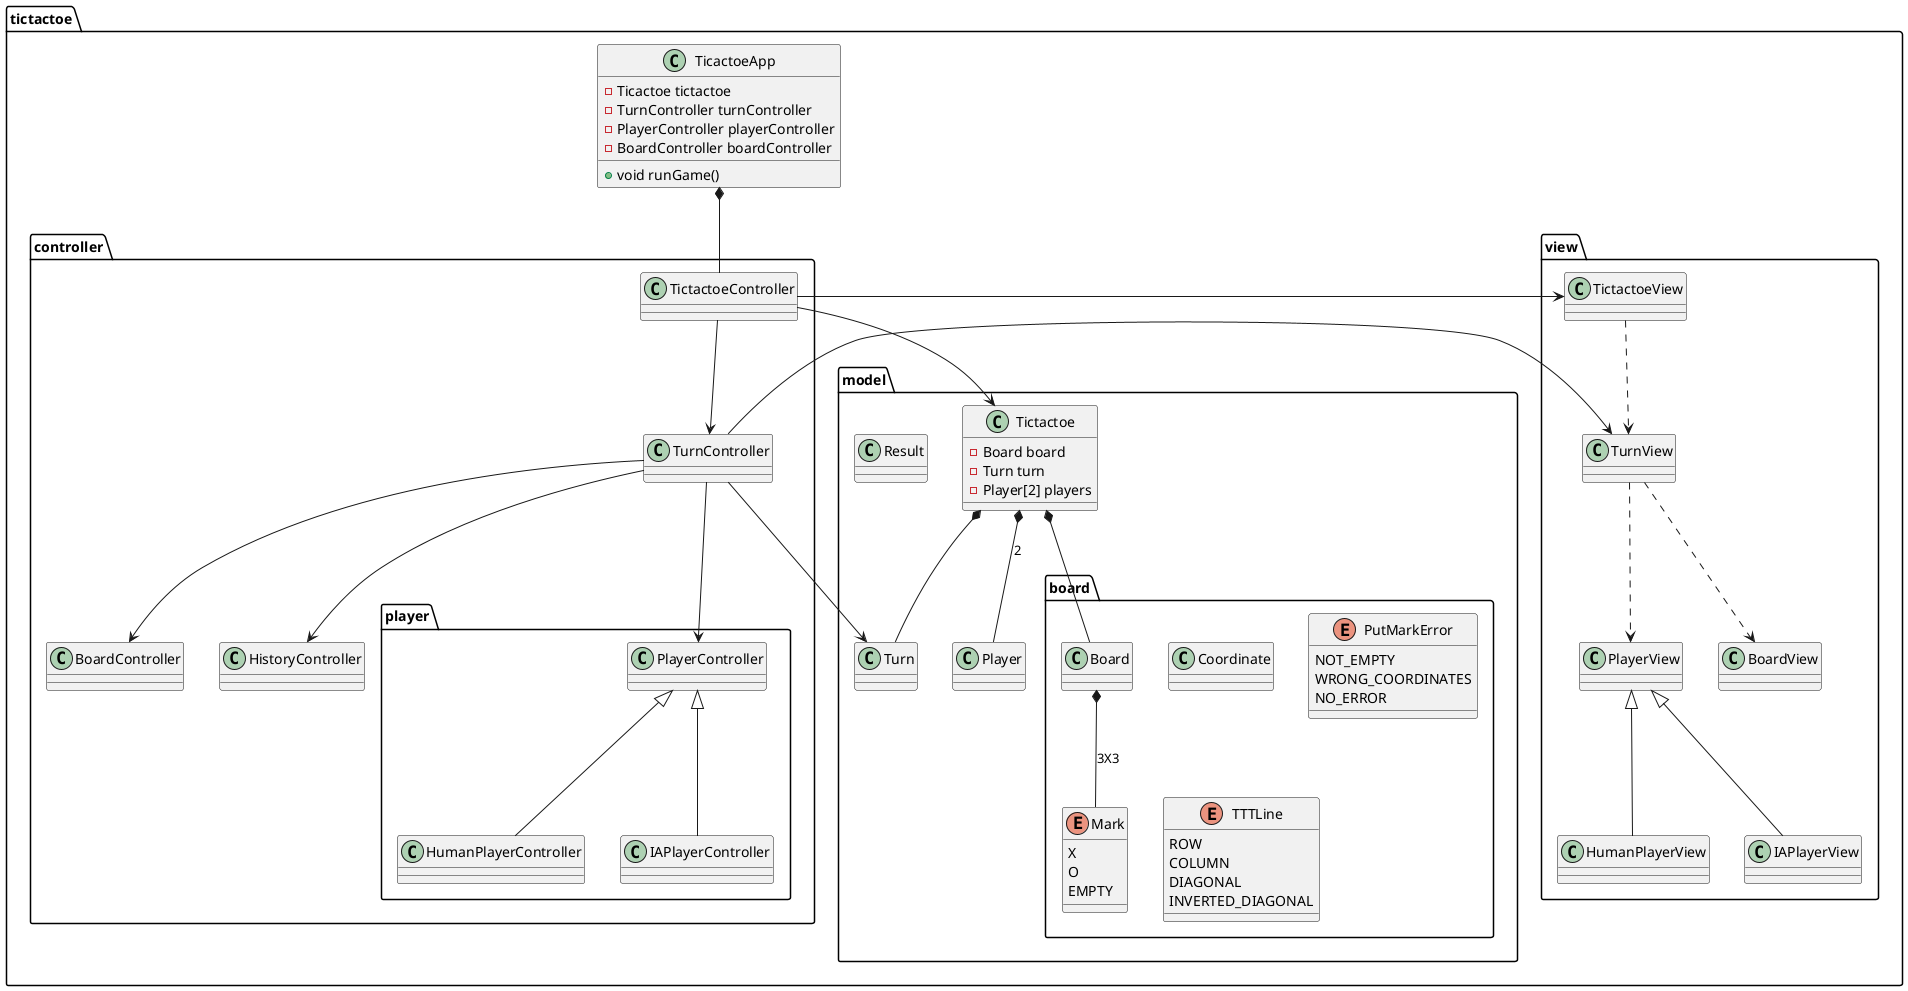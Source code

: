 @startuml class model

package tictactoe{

    class TicactoeApp{
        -Ticactoe tictactoe
        -TurnController turnController
        -PlayerController playerController
        -BoardController boardController
        +void runGame()
    }

    package controller{
        class TictactoeController{

        }

        class TurnController{

        }
        package player{

            class PlayerController{

            }

            class HumanPlayerController{

            }

            class IAPlayerController{

            }

            HumanPlayerController -up-|> PlayerController
            IAPlayerController -up-|> PlayerController

        }


        class BoardController{

        }
        class HistoryController{

        }

        TictactoeController -->TurnController



        TurnController --> PlayerController
        TurnController --> BoardController
        TurnController --> HistoryController

    }

    package view{
        class BoardView{

        }

        class PlayerView{

        }

        class TurnView{

        }

        class TictactoeView{

        }

        class HumanPlayerView{

        }

        class IAPlayerView{

        }
        TictactoeView ..> TurnView
        TurnView ..> BoardView
        TurnView ..> PlayerView

        HumanPlayerView -up-|> PlayerView
        IAPlayerView -up-|> PlayerView

    }

    package model {
        class Tictactoe{
            -Board board
            -Turn turn
            -Player[2] players
        }


        package board{
            class Board{

            }

            enum Mark{
                X
                O
                EMPTY
            }


            class Coordinate{

            }

            enum PutMarkError{
                NOT_EMPTY
                WRONG_COORDINATES
                NO_ERROR
            }

            enum TTTLine{
                ROW
                COLUMN
                DIAGONAL
                INVERTED_DIAGONAL
            }

        }

        class Result

        class Turn{

        }

        class Player{

        }



        Tictactoe *-- Board
        Tictactoe *-- Turn
        Tictactoe *-- Player:2
        Board *-- Mark:3X3
    }


    TicactoeApp *-- TictactoeController





    TictactoeController -right-> TictactoeView
    TictactoeController --> Tictactoe
    TurnController -right-> TurnView
    TurnController --> Turn

}

@enduml
